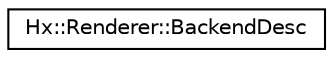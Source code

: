 digraph "Graphical Class Hierarchy"
{
  edge [fontname="Helvetica",fontsize="10",labelfontname="Helvetica",labelfontsize="10"];
  node [fontname="Helvetica",fontsize="10",shape=record];
  rankdir="LR";
  Node0 [label="Hx::Renderer::BackendDesc",height=0.2,width=0.4,color="black", fillcolor="white", style="filled",URL="$structHx_1_1Renderer_1_1BackendDesc.html"];
}
